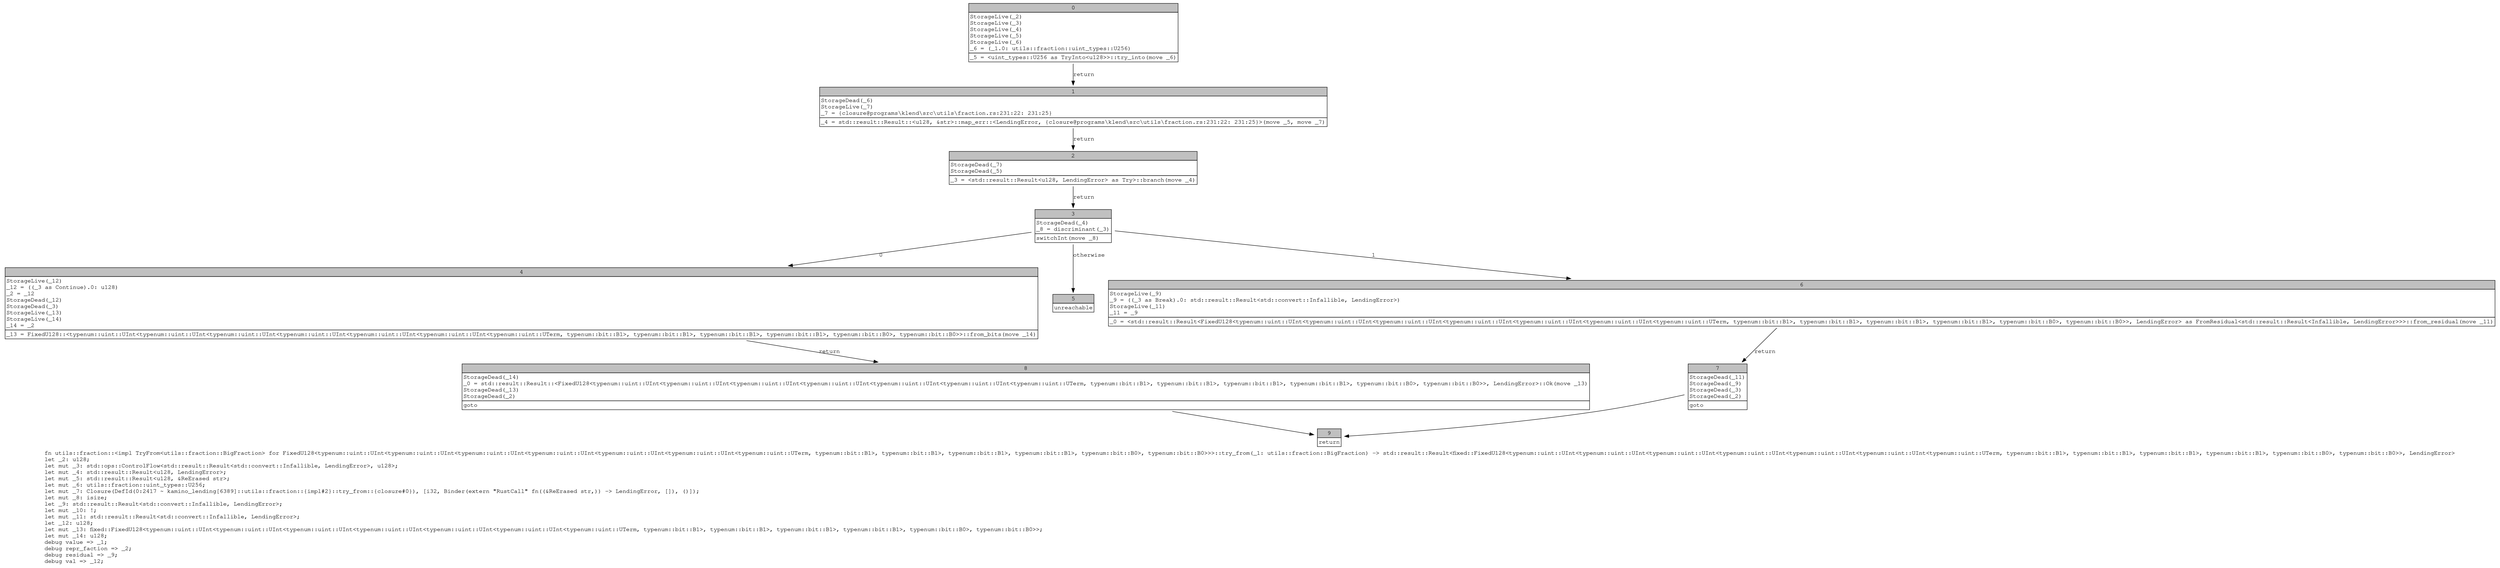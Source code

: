 digraph Mir_0_2416 {
    graph [fontname="Courier, monospace"];
    node [fontname="Courier, monospace"];
    edge [fontname="Courier, monospace"];
    label=<fn utils::fraction::&lt;impl TryFrom&lt;utils::fraction::BigFraction&gt; for FixedU128&lt;typenum::uint::UInt&lt;typenum::uint::UInt&lt;typenum::uint::UInt&lt;typenum::uint::UInt&lt;typenum::uint::UInt&lt;typenum::uint::UInt&lt;typenum::uint::UTerm, typenum::bit::B1&gt;, typenum::bit::B1&gt;, typenum::bit::B1&gt;, typenum::bit::B1&gt;, typenum::bit::B0&gt;, typenum::bit::B0&gt;&gt;&gt;::try_from(_1: utils::fraction::BigFraction) -&gt; std::result::Result&lt;fixed::FixedU128&lt;typenum::uint::UInt&lt;typenum::uint::UInt&lt;typenum::uint::UInt&lt;typenum::uint::UInt&lt;typenum::uint::UInt&lt;typenum::uint::UInt&lt;typenum::uint::UTerm, typenum::bit::B1&gt;, typenum::bit::B1&gt;, typenum::bit::B1&gt;, typenum::bit::B1&gt;, typenum::bit::B0&gt;, typenum::bit::B0&gt;&gt;, LendingError&gt;<br align="left"/>let _2: u128;<br align="left"/>let mut _3: std::ops::ControlFlow&lt;std::result::Result&lt;std::convert::Infallible, LendingError&gt;, u128&gt;;<br align="left"/>let mut _4: std::result::Result&lt;u128, LendingError&gt;;<br align="left"/>let mut _5: std::result::Result&lt;u128, &amp;ReErased str&gt;;<br align="left"/>let mut _6: utils::fraction::uint_types::U256;<br align="left"/>let mut _7: Closure(DefId(0:2417 ~ kamino_lending[6389]::utils::fraction::{impl#2}::try_from::{closure#0}), [i32, Binder(extern &quot;RustCall&quot; fn((&amp;ReErased str,)) -&gt; LendingError, []), ()]);<br align="left"/>let mut _8: isize;<br align="left"/>let _9: std::result::Result&lt;std::convert::Infallible, LendingError&gt;;<br align="left"/>let mut _10: !;<br align="left"/>let mut _11: std::result::Result&lt;std::convert::Infallible, LendingError&gt;;<br align="left"/>let _12: u128;<br align="left"/>let mut _13: fixed::FixedU128&lt;typenum::uint::UInt&lt;typenum::uint::UInt&lt;typenum::uint::UInt&lt;typenum::uint::UInt&lt;typenum::uint::UInt&lt;typenum::uint::UInt&lt;typenum::uint::UTerm, typenum::bit::B1&gt;, typenum::bit::B1&gt;, typenum::bit::B1&gt;, typenum::bit::B1&gt;, typenum::bit::B0&gt;, typenum::bit::B0&gt;&gt;;<br align="left"/>let mut _14: u128;<br align="left"/>debug value =&gt; _1;<br align="left"/>debug repr_faction =&gt; _2;<br align="left"/>debug residual =&gt; _9;<br align="left"/>debug val =&gt; _12;<br align="left"/>>;
    bb0__0_2416 [shape="none", label=<<table border="0" cellborder="1" cellspacing="0"><tr><td bgcolor="gray" align="center" colspan="1">0</td></tr><tr><td align="left" balign="left">StorageLive(_2)<br/>StorageLive(_3)<br/>StorageLive(_4)<br/>StorageLive(_5)<br/>StorageLive(_6)<br/>_6 = (_1.0: utils::fraction::uint_types::U256)<br/></td></tr><tr><td align="left">_5 = &lt;uint_types::U256 as TryInto&lt;u128&gt;&gt;::try_into(move _6)</td></tr></table>>];
    bb1__0_2416 [shape="none", label=<<table border="0" cellborder="1" cellspacing="0"><tr><td bgcolor="gray" align="center" colspan="1">1</td></tr><tr><td align="left" balign="left">StorageDead(_6)<br/>StorageLive(_7)<br/>_7 = {closure@programs\klend\src\utils\fraction.rs:231:22: 231:25}<br/></td></tr><tr><td align="left">_4 = std::result::Result::&lt;u128, &amp;str&gt;::map_err::&lt;LendingError, {closure@programs\klend\src\utils\fraction.rs:231:22: 231:25}&gt;(move _5, move _7)</td></tr></table>>];
    bb2__0_2416 [shape="none", label=<<table border="0" cellborder="1" cellspacing="0"><tr><td bgcolor="gray" align="center" colspan="1">2</td></tr><tr><td align="left" balign="left">StorageDead(_7)<br/>StorageDead(_5)<br/></td></tr><tr><td align="left">_3 = &lt;std::result::Result&lt;u128, LendingError&gt; as Try&gt;::branch(move _4)</td></tr></table>>];
    bb3__0_2416 [shape="none", label=<<table border="0" cellborder="1" cellspacing="0"><tr><td bgcolor="gray" align="center" colspan="1">3</td></tr><tr><td align="left" balign="left">StorageDead(_4)<br/>_8 = discriminant(_3)<br/></td></tr><tr><td align="left">switchInt(move _8)</td></tr></table>>];
    bb4__0_2416 [shape="none", label=<<table border="0" cellborder="1" cellspacing="0"><tr><td bgcolor="gray" align="center" colspan="1">4</td></tr><tr><td align="left" balign="left">StorageLive(_12)<br/>_12 = ((_3 as Continue).0: u128)<br/>_2 = _12<br/>StorageDead(_12)<br/>StorageDead(_3)<br/>StorageLive(_13)<br/>StorageLive(_14)<br/>_14 = _2<br/></td></tr><tr><td align="left">_13 = FixedU128::&lt;typenum::uint::UInt&lt;typenum::uint::UInt&lt;typenum::uint::UInt&lt;typenum::uint::UInt&lt;typenum::uint::UInt&lt;typenum::uint::UInt&lt;typenum::uint::UTerm, typenum::bit::B1&gt;, typenum::bit::B1&gt;, typenum::bit::B1&gt;, typenum::bit::B1&gt;, typenum::bit::B0&gt;, typenum::bit::B0&gt;&gt;::from_bits(move _14)</td></tr></table>>];
    bb5__0_2416 [shape="none", label=<<table border="0" cellborder="1" cellspacing="0"><tr><td bgcolor="gray" align="center" colspan="1">5</td></tr><tr><td align="left">unreachable</td></tr></table>>];
    bb6__0_2416 [shape="none", label=<<table border="0" cellborder="1" cellspacing="0"><tr><td bgcolor="gray" align="center" colspan="1">6</td></tr><tr><td align="left" balign="left">StorageLive(_9)<br/>_9 = ((_3 as Break).0: std::result::Result&lt;std::convert::Infallible, LendingError&gt;)<br/>StorageLive(_11)<br/>_11 = _9<br/></td></tr><tr><td align="left">_0 = &lt;std::result::Result&lt;FixedU128&lt;typenum::uint::UInt&lt;typenum::uint::UInt&lt;typenum::uint::UInt&lt;typenum::uint::UInt&lt;typenum::uint::UInt&lt;typenum::uint::UInt&lt;typenum::uint::UTerm, typenum::bit::B1&gt;, typenum::bit::B1&gt;, typenum::bit::B1&gt;, typenum::bit::B1&gt;, typenum::bit::B0&gt;, typenum::bit::B0&gt;&gt;, LendingError&gt; as FromResidual&lt;std::result::Result&lt;Infallible, LendingError&gt;&gt;&gt;::from_residual(move _11)</td></tr></table>>];
    bb7__0_2416 [shape="none", label=<<table border="0" cellborder="1" cellspacing="0"><tr><td bgcolor="gray" align="center" colspan="1">7</td></tr><tr><td align="left" balign="left">StorageDead(_11)<br/>StorageDead(_9)<br/>StorageDead(_3)<br/>StorageDead(_2)<br/></td></tr><tr><td align="left">goto</td></tr></table>>];
    bb8__0_2416 [shape="none", label=<<table border="0" cellborder="1" cellspacing="0"><tr><td bgcolor="gray" align="center" colspan="1">8</td></tr><tr><td align="left" balign="left">StorageDead(_14)<br/>_0 = std::result::Result::&lt;FixedU128&lt;typenum::uint::UInt&lt;typenum::uint::UInt&lt;typenum::uint::UInt&lt;typenum::uint::UInt&lt;typenum::uint::UInt&lt;typenum::uint::UInt&lt;typenum::uint::UTerm, typenum::bit::B1&gt;, typenum::bit::B1&gt;, typenum::bit::B1&gt;, typenum::bit::B1&gt;, typenum::bit::B0&gt;, typenum::bit::B0&gt;&gt;, LendingError&gt;::Ok(move _13)<br/>StorageDead(_13)<br/>StorageDead(_2)<br/></td></tr><tr><td align="left">goto</td></tr></table>>];
    bb9__0_2416 [shape="none", label=<<table border="0" cellborder="1" cellspacing="0"><tr><td bgcolor="gray" align="center" colspan="1">9</td></tr><tr><td align="left">return</td></tr></table>>];
    bb0__0_2416 -> bb1__0_2416 [label="return"];
    bb1__0_2416 -> bb2__0_2416 [label="return"];
    bb2__0_2416 -> bb3__0_2416 [label="return"];
    bb3__0_2416 -> bb4__0_2416 [label="0"];
    bb3__0_2416 -> bb6__0_2416 [label="1"];
    bb3__0_2416 -> bb5__0_2416 [label="otherwise"];
    bb4__0_2416 -> bb8__0_2416 [label="return"];
    bb6__0_2416 -> bb7__0_2416 [label="return"];
    bb7__0_2416 -> bb9__0_2416 [label=""];
    bb8__0_2416 -> bb9__0_2416 [label=""];
}
